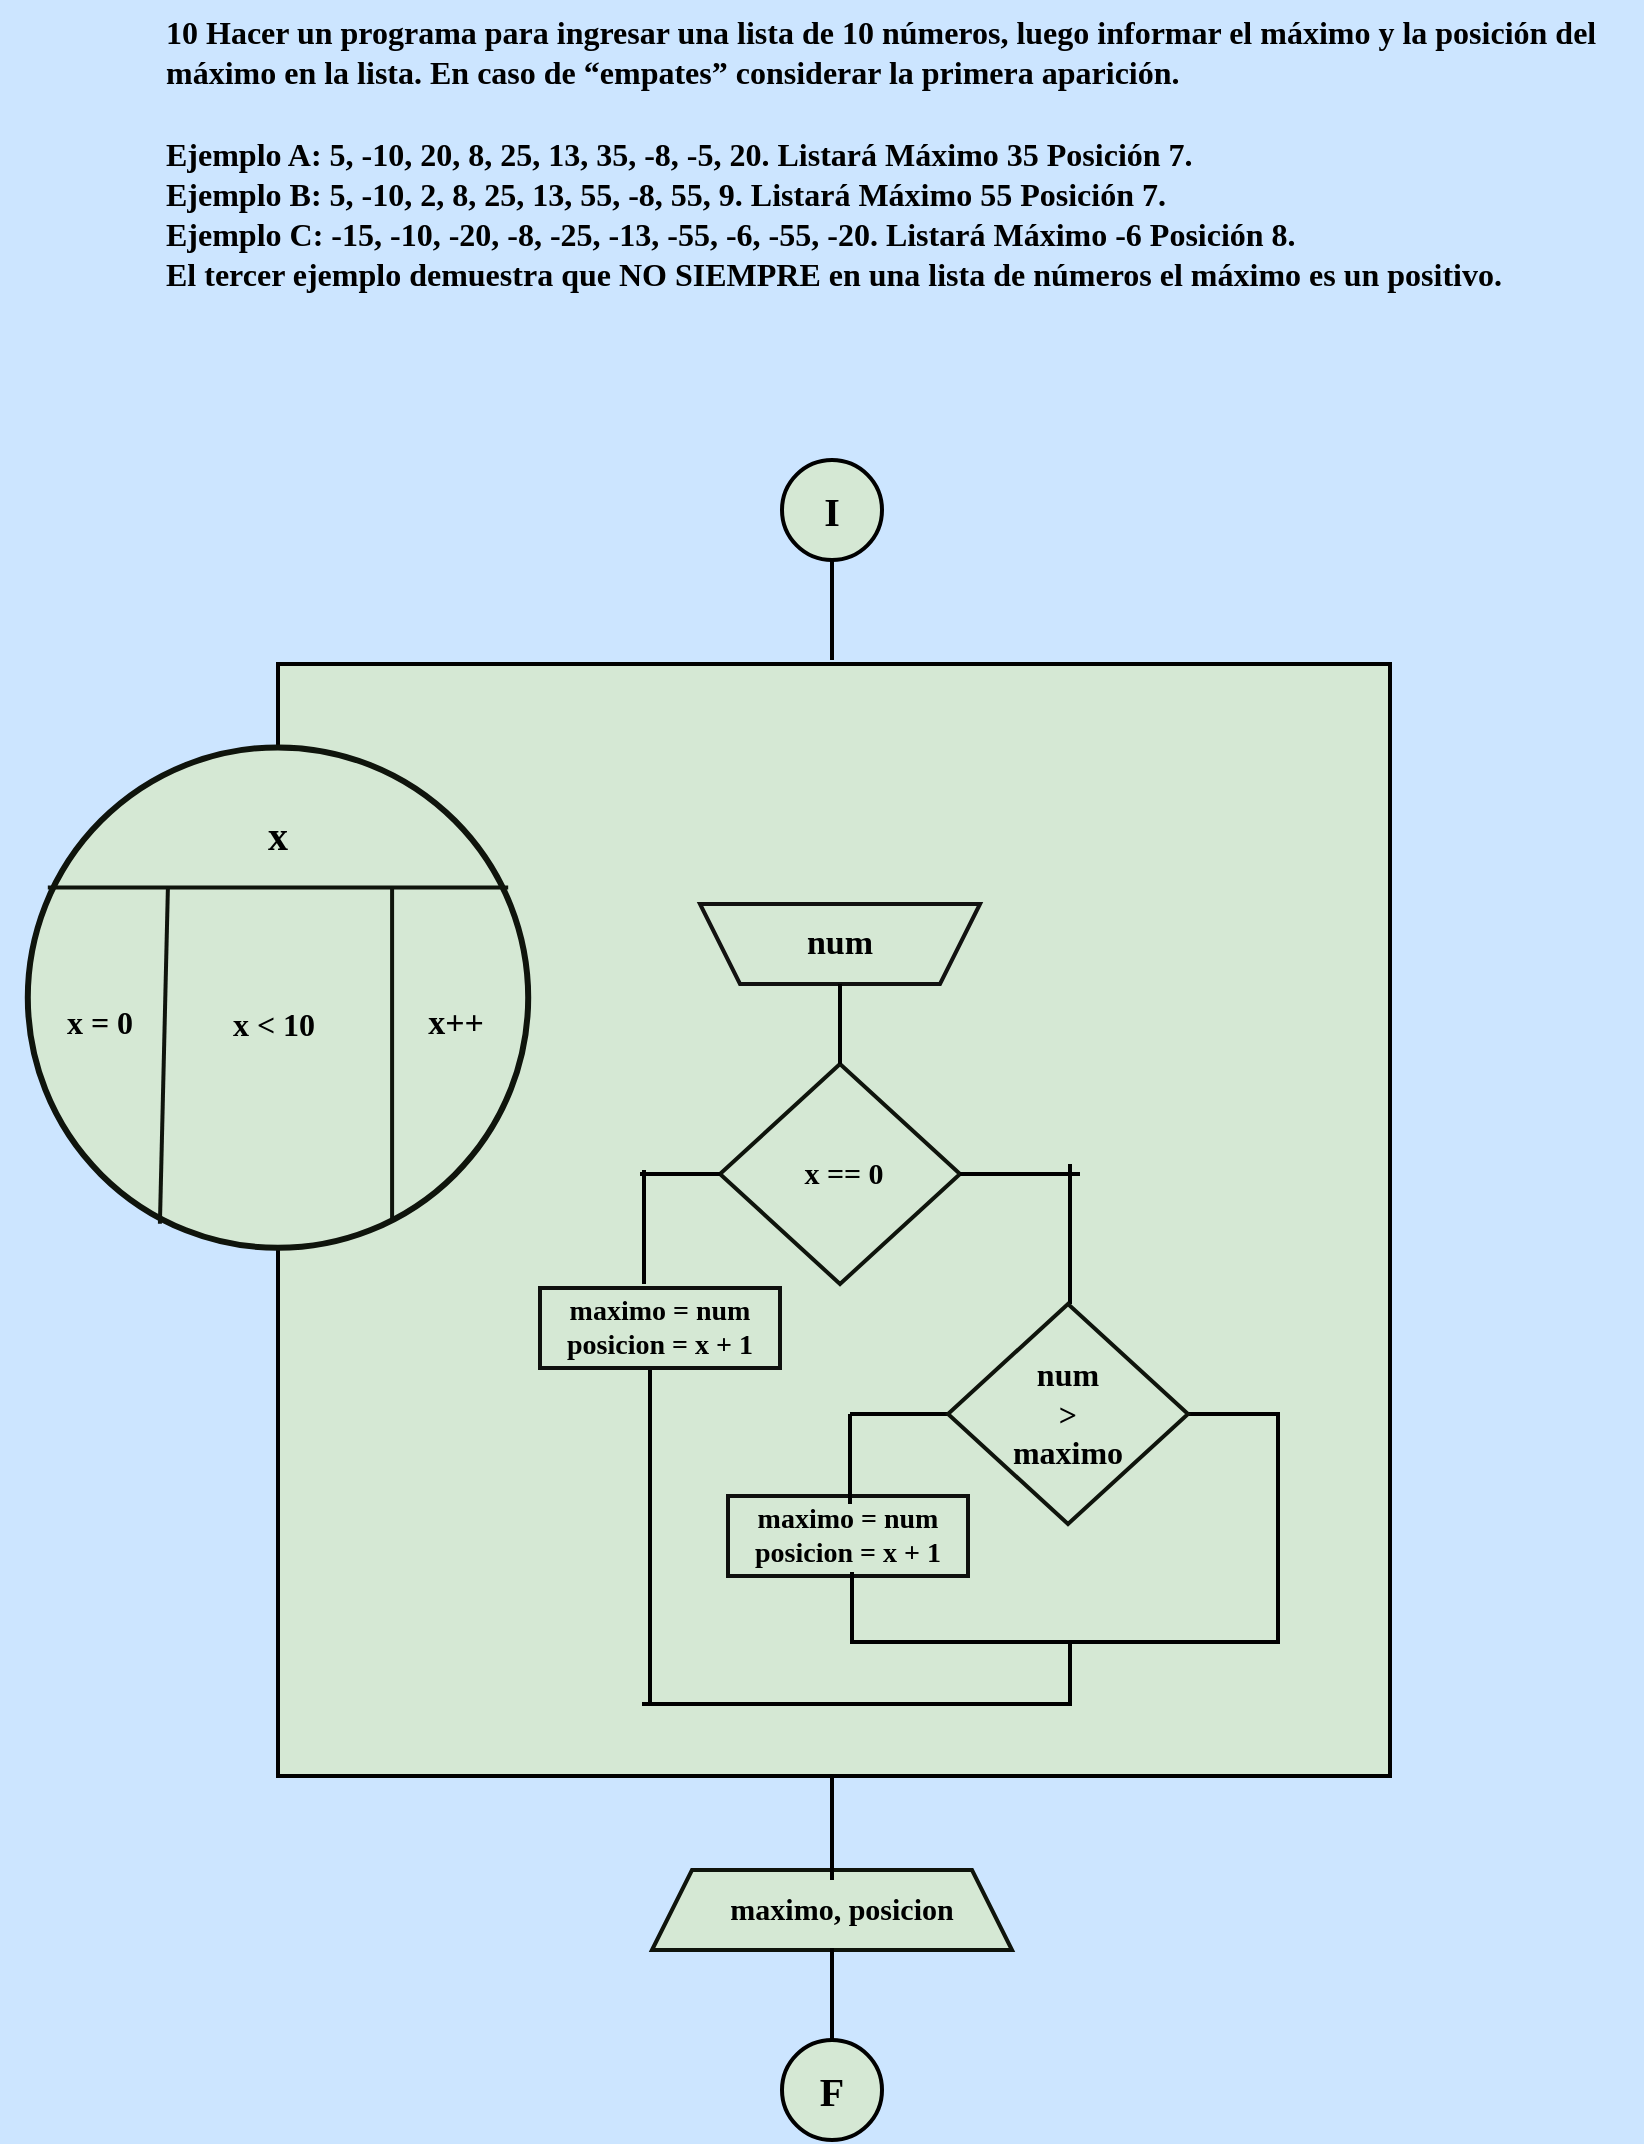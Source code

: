 <mxfile version="24.1.0" type="device">
  <diagram name="Página-1" id="TzeTlnlbFpugW-uwGROI">
    <mxGraphModel dx="2231" dy="814" grid="1" gridSize="10" guides="1" tooltips="1" connect="1" arrows="1" fold="1" page="1" pageScale="1" pageWidth="827" pageHeight="1169" background="#CCE5FF" math="0" shadow="0">
      <root>
        <mxCell id="0" />
        <mxCell id="1" parent="0" />
        <mxCell id="YeLoPVWURSKP9xViDk66-1" value="&lt;b style=&quot;font-size: 16px;&quot;&gt;&lt;font style=&quot;font-size: 16px;&quot; color=&quot;#000000&quot; face=&quot;Comic Sans MS&quot;&gt;10 Hacer un programa para ingresar una lista de 10 números, luego informar el máximo y la posición del máximo en la lista. En caso de “empates” considerar la primera aparición.&lt;br&gt;&lt;br&gt;Ejemplo A: 5, -10, 20, 8, 25, 13, 35, -8, -5, 20. Listará Máximo 35 Posición 7.&lt;br&gt;Ejemplo B: 5, -10, 2, 8, 25, 13, 55, -8, 55, 9. Listará Máximo 55 Posición 7.&lt;br&gt;Ejemplo C: -15, -10, -20, -8, -25, -13, -55, -6, -55, -20. Listará Máximo -6 Posición 8.&lt;br&gt;El tercer ejemplo demuestra que NO SIEMPRE en una lista de números el máximo es un positivo.&lt;/font&gt;&lt;/b&gt;" style="text;whiteSpace=wrap;html=1;fontFamily=Architects Daughter;fontSource=https%3A%2F%2Ffonts.googleapis.com%2Fcss%3Ffamily%3DArchitects%2BDaughter;" parent="1" vertex="1">
          <mxGeometry x="30" y="10" width="740" height="180" as="geometry" />
        </mxCell>
        <mxCell id="YeLoPVWURSKP9xViDk66-61" value="" style="group;aspect=fixed;" parent="1" vertex="1" connectable="0">
          <mxGeometry x="-51" y="240" width="695" height="840" as="geometry" />
        </mxCell>
        <mxCell id="YeLoPVWURSKP9xViDk66-6" value="" style="group;aspect=fixed;" parent="YeLoPVWURSKP9xViDk66-61" vertex="1" connectable="0">
          <mxGeometry x="391" width="50" height="50" as="geometry" />
        </mxCell>
        <mxCell id="YeLoPVWURSKP9xViDk66-2" value="" style="strokeWidth=2;html=1;shape=mxgraph.flowchart.start_2;whiteSpace=wrap;rounded=0;labelBackgroundColor=none;strokeColor=#000000;align=center;verticalAlign=middle;fontFamily=Helvetica;fontSize=12;fontColor=default;fillColor=#d5e8d4;" parent="YeLoPVWURSKP9xViDk66-6" vertex="1">
          <mxGeometry width="50" height="50" as="geometry" />
        </mxCell>
        <mxCell id="YeLoPVWURSKP9xViDk66-4" value="&lt;font size=&quot;1&quot; color=&quot;#000000&quot; face=&quot;Comic Sans MS&quot;&gt;&lt;b style=&quot;font-size: 20px;&quot;&gt;I&lt;/b&gt;&lt;/font&gt;" style="text;strokeColor=none;align=center;fillColor=none;html=1;verticalAlign=middle;whiteSpace=wrap;rounded=0;fontFamily=Architects Daughter;fontSource=https%3A%2F%2Ffonts.googleapis.com%2Fcss%3Ffamily%3DArchitects%2BDaughter;" parent="YeLoPVWURSKP9xViDk66-6" vertex="1">
          <mxGeometry x="10" y="10" width="30" height="30" as="geometry" />
        </mxCell>
        <mxCell id="YeLoPVWURSKP9xViDk66-7" value="" style="group;aspect=fixed;" parent="YeLoPVWURSKP9xViDk66-61" vertex="1" connectable="0">
          <mxGeometry x="391" y="790" width="50" height="50" as="geometry" />
        </mxCell>
        <mxCell id="YeLoPVWURSKP9xViDk66-3" value="" style="strokeWidth=2;html=1;shape=mxgraph.flowchart.start_2;whiteSpace=wrap;rounded=0;labelBackgroundColor=none;strokeColor=#000000;align=center;verticalAlign=middle;fontFamily=Helvetica;fontSize=12;fontColor=default;fillColor=#d5e8d4;" parent="YeLoPVWURSKP9xViDk66-7" vertex="1">
          <mxGeometry width="50" height="50" as="geometry" />
        </mxCell>
        <mxCell id="YeLoPVWURSKP9xViDk66-5" value="&lt;font size=&quot;1&quot; color=&quot;#000000&quot; face=&quot;Comic Sans MS&quot;&gt;&lt;b style=&quot;font-size: 20px;&quot;&gt;F&lt;/b&gt;&lt;/font&gt;" style="text;strokeColor=none;align=center;fillColor=none;html=1;verticalAlign=middle;whiteSpace=wrap;rounded=0;fontFamily=Architects Daughter;fontSource=https://fonts.googleapis.com/css?family=Architects+Daughter;" parent="YeLoPVWURSKP9xViDk66-7" vertex="1">
          <mxGeometry x="10" y="10" width="30" height="30" as="geometry" />
        </mxCell>
        <mxCell id="YeLoPVWURSKP9xViDk66-53" value="" style="group;aspect=fixed;" parent="YeLoPVWURSKP9xViDk66-61" vertex="1" connectable="0">
          <mxGeometry y="102" width="695" height="556" as="geometry" />
        </mxCell>
        <mxCell id="YeLoPVWURSKP9xViDk66-15" value="" style="group;aspect=fixed;" parent="YeLoPVWURSKP9xViDk66-53" vertex="1" connectable="0">
          <mxGeometry width="695" height="556" as="geometry" />
        </mxCell>
        <mxCell id="YeLoPVWURSKP9xViDk66-16" value="" style="whiteSpace=wrap;html=1;aspect=fixed;rounded=0;labelBackgroundColor=none;strokeColor=#000000;strokeWidth=2;align=center;verticalAlign=middle;fontFamily=Helvetica;fontSize=12;fontColor=default;fillColor=#d5e8d4;" parent="YeLoPVWURSKP9xViDk66-15" vertex="1">
          <mxGeometry x="139" width="556" height="556" as="geometry" />
        </mxCell>
        <mxCell id="YeLoPVWURSKP9xViDk66-17" value="" style="group;aspect=fixed;" parent="YeLoPVWURSKP9xViDk66-15" vertex="1" connectable="0">
          <mxGeometry x="13.9" y="41.7" width="250.2" height="250.2" as="geometry" />
        </mxCell>
        <mxCell id="YeLoPVWURSKP9xViDk66-18" value="" style="ellipse;whiteSpace=wrap;html=1;aspect=fixed;rounded=0;labelBackgroundColor=none;strokeColor=#0F140C;strokeWidth=3;align=center;verticalAlign=middle;fontFamily=Helvetica;fontSize=12;fontColor=default;fillColor=#d5e8d4;" parent="YeLoPVWURSKP9xViDk66-17" vertex="1">
          <mxGeometry width="250.2" height="250.2" as="geometry" />
        </mxCell>
        <mxCell id="YeLoPVWURSKP9xViDk66-19" value="" style="endArrow=none;html=1;rounded=0;strokeColor=#0F140C;fontFamily=Helvetica;fontSize=12;fontColor=default;fillColor=#B2C9AB;strokeWidth=2;" parent="YeLoPVWURSKP9xViDk66-17" edge="1">
          <mxGeometry width="50" height="50" relative="1" as="geometry">
            <mxPoint x="240.192" y="70.056" as="sourcePoint" />
            <mxPoint x="10.008" y="70.056" as="targetPoint" />
          </mxGeometry>
        </mxCell>
        <mxCell id="YeLoPVWURSKP9xViDk66-20" value="" style="endArrow=none;html=1;rounded=0;strokeColor=#0F140C;fontFamily=Helvetica;fontSize=12;fontColor=default;fillColor=#B2C9AB;exitX=0.264;exitY=0.952;exitDx=0;exitDy=0;exitPerimeter=0;strokeWidth=2;" parent="YeLoPVWURSKP9xViDk66-17" source="YeLoPVWURSKP9xViDk66-18" edge="1">
          <mxGeometry width="50" height="50" relative="1" as="geometry">
            <mxPoint x="60.048" y="150.12" as="sourcePoint" />
            <mxPoint x="70.056" y="70.056" as="targetPoint" />
          </mxGeometry>
        </mxCell>
        <mxCell id="YeLoPVWURSKP9xViDk66-21" value="" style="endArrow=none;html=1;rounded=0;strokeColor=#0F140C;fontFamily=Helvetica;fontSize=12;fontColor=default;fillColor=#B2C9AB;exitX=0.728;exitY=0.948;exitDx=0;exitDy=0;exitPerimeter=0;strokeWidth=2;" parent="YeLoPVWURSKP9xViDk66-17" source="YeLoPVWURSKP9xViDk66-18" edge="1">
          <mxGeometry width="50" height="50" relative="1" as="geometry">
            <mxPoint x="150.12" y="170.136" as="sourcePoint" />
            <mxPoint x="182.146" y="70.056" as="targetPoint" />
          </mxGeometry>
        </mxCell>
        <mxCell id="YeLoPVWURSKP9xViDk66-22" value="&lt;font color=&quot;#000000&quot; size=&quot;1&quot; face=&quot;Comic Sans MS&quot;&gt;&lt;b style=&quot;font-size: 20px;&quot;&gt;x&lt;/b&gt;&lt;/font&gt;" style="text;strokeColor=none;align=center;fillColor=none;html=1;verticalAlign=middle;whiteSpace=wrap;rounded=0;fontFamily=Architects Daughter;fontSource=https://fonts.googleapis.com/css?family=Architects+Daughter;" parent="YeLoPVWURSKP9xViDk66-17" vertex="1">
          <mxGeometry x="95.1" y="28.3" width="60" height="30" as="geometry" />
        </mxCell>
        <mxCell id="YeLoPVWURSKP9xViDk66-23" value="&lt;font color=&quot;#000000&quot; size=&quot;1&quot; face=&quot;Comic Sans MS&quot;&gt;&lt;b style=&quot;font-size: 17px;&quot;&gt;x++&lt;/b&gt;&lt;/font&gt;" style="text;strokeColor=none;align=center;fillColor=none;html=1;verticalAlign=middle;whiteSpace=wrap;rounded=0;fontFamily=Architects Daughter;fontSource=https://fonts.googleapis.com/css?family=Architects+Daughter;" parent="YeLoPVWURSKP9xViDk66-17" vertex="1">
          <mxGeometry x="189.1" y="128.3" width="50" height="20" as="geometry" />
        </mxCell>
        <mxCell id="YeLoPVWURSKP9xViDk66-24" value="" style="group;aspect=fixed;" parent="YeLoPVWURSKP9xViDk66-15" vertex="1" connectable="0">
          <mxGeometry x="350" y="120" width="140" height="40" as="geometry" />
        </mxCell>
        <mxCell id="YeLoPVWURSKP9xViDk66-25" value="" style="shape=trapezoid;perimeter=trapezoidPerimeter;whiteSpace=wrap;html=1;fixedSize=1;rounded=0;labelBackgroundColor=none;strokeColor=#121211;strokeWidth=2;align=center;verticalAlign=middle;fontFamily=Helvetica;fontSize=12;fontColor=default;fillColor=#d5e8d4;direction=west;container=0;" parent="YeLoPVWURSKP9xViDk66-24" vertex="1">
          <mxGeometry width="140" height="40" as="geometry">
            <mxRectangle x="-1020" y="-650" width="50" height="40" as="alternateBounds" />
          </mxGeometry>
        </mxCell>
        <mxCell id="YeLoPVWURSKP9xViDk66-26" value="&lt;font color=&quot;#000000&quot; size=&quot;1&quot; face=&quot;Comic Sans MS&quot;&gt;&lt;b style=&quot;font-size: 17px;&quot;&gt;num&lt;/b&gt;&lt;/font&gt;" style="text;strokeColor=none;align=center;fillColor=none;html=1;verticalAlign=middle;whiteSpace=wrap;rounded=0;fontFamily=Architects Daughter;fontSource=https://fonts.googleapis.com/css?family=Architects+Daughter;container=0;" parent="YeLoPVWURSKP9xViDk66-24" vertex="1">
          <mxGeometry x="40" y="5" width="60" height="30" as="geometry" />
        </mxCell>
        <mxCell id="YeLoPVWURSKP9xViDk66-27" value="" style="group;aspect=fixed;" parent="YeLoPVWURSKP9xViDk66-15" vertex="1" connectable="0">
          <mxGeometry x="360" y="200" width="120" height="110" as="geometry" />
        </mxCell>
        <mxCell id="YeLoPVWURSKP9xViDk66-28" value="" style="rhombus;whiteSpace=wrap;html=1;rounded=0;labelBackgroundColor=none;strokeColor=#0F140C;strokeWidth=2;align=center;verticalAlign=middle;fontFamily=Helvetica;fontSize=12;fontColor=default;fillColor=#d5e8d4;" parent="YeLoPVWURSKP9xViDk66-27" vertex="1">
          <mxGeometry width="120" height="110" as="geometry" />
        </mxCell>
        <mxCell id="YeLoPVWURSKP9xViDk66-29" value="&lt;font face=&quot;Comic Sans MS&quot; color=&quot;#000000&quot;&gt;&lt;span style=&quot;font-size: 15px;&quot;&gt;&lt;b&gt;x == 0&lt;/b&gt;&lt;/span&gt;&lt;/font&gt;" style="text;strokeColor=none;align=center;fillColor=none;html=1;verticalAlign=middle;whiteSpace=wrap;rounded=0;fontFamily=Architects Daughter;fontSource=https://fonts.googleapis.com/css?family=Architects+Daughter;" parent="YeLoPVWURSKP9xViDk66-27" vertex="1">
          <mxGeometry x="32" y="30" width="60" height="50" as="geometry" />
        </mxCell>
        <mxCell id="YeLoPVWURSKP9xViDk66-30" value="" style="line;strokeWidth=2;direction=south;html=1;hachureGap=4;fontFamily=Architects Daughter;fontSource=https://fonts.googleapis.com/css?family=Architects+Daughter;strokeColor=#000000;" parent="YeLoPVWURSKP9xViDk66-15" vertex="1">
          <mxGeometry x="415" y="160" width="10" height="40" as="geometry" />
        </mxCell>
        <mxCell id="YeLoPVWURSKP9xViDk66-31" value="" style="line;strokeWidth=2;html=1;perimeter=backbonePerimeter;points=[];outlineConnect=0;hachureGap=4;fontFamily=Architects Daughter;fontSource=https://fonts.googleapis.com/css?family=Architects+Daughter;strokeColor=#000000;" parent="YeLoPVWURSKP9xViDk66-15" vertex="1">
          <mxGeometry x="320" y="250" width="40" height="10" as="geometry" />
        </mxCell>
        <mxCell id="YeLoPVWURSKP9xViDk66-32" value="" style="line;strokeWidth=2;html=1;perimeter=backbonePerimeter;points=[];outlineConnect=0;hachureGap=4;fontFamily=Architects Daughter;fontSource=https://fonts.googleapis.com/css?family=Architects+Daughter;strokeColor=#000000;" parent="YeLoPVWURSKP9xViDk66-15" vertex="1">
          <mxGeometry x="480" y="250" width="60" height="10" as="geometry" />
        </mxCell>
        <mxCell id="YeLoPVWURSKP9xViDk66-33" value="" style="line;strokeWidth=2;direction=south;html=1;hachureGap=4;fontFamily=Architects Daughter;fontSource=https://fonts.googleapis.com/css?family=Architects+Daughter;strokeColor=#000000;" parent="YeLoPVWURSKP9xViDk66-15" vertex="1">
          <mxGeometry x="530" y="250" width="10" height="70" as="geometry" />
        </mxCell>
        <mxCell id="YeLoPVWURSKP9xViDk66-34" value="" style="line;strokeWidth=2;html=1;perimeter=backbonePerimeter;points=[];outlineConnect=0;hachureGap=4;fontFamily=Architects Daughter;fontSource=https://fonts.googleapis.com/css?family=Architects+Daughter;strokeColor=#000000;" parent="YeLoPVWURSKP9xViDk66-15" vertex="1">
          <mxGeometry x="425" y="370" width="50" height="10" as="geometry" />
        </mxCell>
        <mxCell id="YeLoPVWURSKP9xViDk66-35" value="" style="line;strokeWidth=2;html=1;perimeter=backbonePerimeter;points=[];outlineConnect=0;hachureGap=4;fontFamily=Architects Daughter;fontSource=https://fonts.googleapis.com/css?family=Architects+Daughter;strokeColor=#000000;" parent="YeLoPVWURSKP9xViDk66-15" vertex="1">
          <mxGeometry x="590" y="370" width="50" height="10" as="geometry" />
        </mxCell>
        <mxCell id="TnxOGCje9HeFyH8lO_eY-1" value="" style="line;strokeWidth=2;direction=south;html=1;hachureGap=4;fontFamily=Architects Daughter;fontSource=https://fonts.googleapis.com/css?family=Architects+Daughter;strokeColor=#000000;" vertex="1" parent="YeLoPVWURSKP9xViDk66-15">
          <mxGeometry x="320" y="350" width="10" height="170" as="geometry" />
        </mxCell>
        <mxCell id="TnxOGCje9HeFyH8lO_eY-2" value="" style="line;strokeWidth=2;direction=south;html=1;hachureGap=4;fontFamily=Architects Daughter;fontSource=https://fonts.googleapis.com/css?family=Architects+Daughter;strokeColor=#000000;" vertex="1" parent="YeLoPVWURSKP9xViDk66-15">
          <mxGeometry x="530" y="488" width="10" height="32" as="geometry" />
        </mxCell>
        <mxCell id="YeLoPVWURSKP9xViDk66-36" value="&lt;font color=&quot;#000000&quot; size=&quot;1&quot; face=&quot;Comic Sans MS&quot;&gt;&lt;b style=&quot;font-size: 16px;&quot;&gt;x = 0&lt;/b&gt;&lt;/font&gt;" style="text;strokeColor=none;align=center;fillColor=none;html=1;verticalAlign=middle;whiteSpace=wrap;rounded=0;fontFamily=Architects Daughter;fontSource=https://fonts.googleapis.com/css?family=Architects+Daughter;" parent="YeLoPVWURSKP9xViDk66-53" vertex="1">
          <mxGeometry x="25" y="169" width="50" height="20" as="geometry" />
        </mxCell>
        <mxCell id="YeLoPVWURSKP9xViDk66-37" value="&lt;font color=&quot;#000000&quot; size=&quot;1&quot; face=&quot;Comic Sans MS&quot;&gt;&lt;b style=&quot;font-size: 16px;&quot;&gt;x &amp;lt; 10&lt;/b&gt;&lt;/font&gt;" style="text;strokeColor=none;align=center;fillColor=none;html=1;verticalAlign=middle;whiteSpace=wrap;rounded=0;fontFamily=Architects Daughter;fontSource=https://fonts.googleapis.com/css?family=Architects+Daughter;" parent="YeLoPVWURSKP9xViDk66-53" vertex="1">
          <mxGeometry x="107" y="170" width="60" height="20" as="geometry" />
        </mxCell>
        <mxCell id="YeLoPVWURSKP9xViDk66-38" value="" style="group;aspect=fixed;" parent="YeLoPVWURSKP9xViDk66-53" vertex="1" connectable="0">
          <mxGeometry x="474" y="320" width="120" height="110" as="geometry" />
        </mxCell>
        <mxCell id="YeLoPVWURSKP9xViDk66-39" value="" style="rhombus;whiteSpace=wrap;html=1;rounded=0;labelBackgroundColor=none;strokeColor=#0F140C;strokeWidth=2;align=center;verticalAlign=middle;fontFamily=Helvetica;fontSize=12;fontColor=default;fillColor=#d5e8d4;aspect=fixed;" parent="YeLoPVWURSKP9xViDk66-38" vertex="1">
          <mxGeometry width="120" height="110" as="geometry" />
        </mxCell>
        <mxCell id="YeLoPVWURSKP9xViDk66-40" value="&lt;font color=&quot;#000000&quot; size=&quot;1&quot; face=&quot;Comic Sans MS&quot;&gt;&lt;b style=&quot;font-size: 16px;&quot;&gt;num&lt;/b&gt;&lt;/font&gt;&lt;div&gt;&lt;font color=&quot;#000000&quot; size=&quot;1&quot; face=&quot;Comic Sans MS&quot;&gt;&lt;b style=&quot;font-size: 16px;&quot;&gt;&amp;gt;&lt;/b&gt;&lt;/font&gt;&lt;/div&gt;&lt;div&gt;&lt;font color=&quot;#000000&quot; size=&quot;1&quot; face=&quot;Comic Sans MS&quot;&gt;&lt;b style=&quot;font-size: 16px;&quot;&gt;maximo&lt;/b&gt;&lt;/font&gt;&lt;/div&gt;" style="text;strokeColor=none;align=center;fillColor=none;html=1;verticalAlign=middle;whiteSpace=wrap;rounded=0;fontFamily=Architects Daughter;fontSource=https://fonts.googleapis.com/css?family=Architects+Daughter;aspect=fixed;" parent="YeLoPVWURSKP9xViDk66-38" vertex="1">
          <mxGeometry x="30" y="40" width="60" height="30" as="geometry" />
        </mxCell>
        <mxCell id="YeLoPVWURSKP9xViDk66-41" value="" style="group;aspect=fixed;" parent="YeLoPVWURSKP9xViDk66-53" vertex="1" connectable="0">
          <mxGeometry x="270" y="312" width="120" height="40" as="geometry" />
        </mxCell>
        <mxCell id="YeLoPVWURSKP9xViDk66-42" value="" style="rounded=0;whiteSpace=wrap;html=1;labelBackgroundColor=none;strokeColor=#0f100e;strokeWidth=2;align=center;verticalAlign=middle;fontFamily=Helvetica;fontSize=12;fontColor=default;fillColor=#d5e8d4;" parent="YeLoPVWURSKP9xViDk66-41" vertex="1">
          <mxGeometry width="120" height="40" as="geometry" />
        </mxCell>
        <mxCell id="YeLoPVWURSKP9xViDk66-43" value="&lt;font size=&quot;1&quot; face=&quot;Comic Sans MS&quot; color=&quot;#000000&quot;&gt;&lt;b style=&quot;font-size: 14px;&quot;&gt;maximo = num&lt;/b&gt;&lt;/font&gt;&lt;div&gt;&lt;font size=&quot;1&quot; face=&quot;Comic Sans MS&quot; color=&quot;#000000&quot;&gt;&lt;b style=&quot;font-size: 14px;&quot;&gt;posicion = x + 1&lt;/b&gt;&lt;/font&gt;&lt;/div&gt;" style="text;strokeColor=none;align=center;fillColor=none;html=1;verticalAlign=middle;whiteSpace=wrap;rounded=0;fontFamily=Architects Daughter;fontSource=https://fonts.googleapis.com/css?family=Architects+Daughter;" parent="YeLoPVWURSKP9xViDk66-41" vertex="1">
          <mxGeometry y="5" width="120" height="30" as="geometry" />
        </mxCell>
        <mxCell id="YeLoPVWURSKP9xViDk66-44" value="" style="group;aspect=fixed;" parent="YeLoPVWURSKP9xViDk66-53" vertex="1" connectable="0">
          <mxGeometry x="364" y="416" width="120" height="40" as="geometry" />
        </mxCell>
        <mxCell id="YeLoPVWURSKP9xViDk66-45" value="" style="rounded=0;whiteSpace=wrap;html=1;labelBackgroundColor=none;strokeColor=#0f100e;strokeWidth=2;align=center;verticalAlign=middle;fontFamily=Helvetica;fontSize=12;fontColor=default;fillColor=#d5e8d4;" parent="YeLoPVWURSKP9xViDk66-44" vertex="1">
          <mxGeometry width="120" height="40" as="geometry" />
        </mxCell>
        <mxCell id="YeLoPVWURSKP9xViDk66-46" value="&lt;font size=&quot;1&quot; face=&quot;Comic Sans MS&quot; color=&quot;#000000&quot;&gt;&lt;b style=&quot;font-size: 14px;&quot;&gt;maximo = num&lt;/b&gt;&lt;/font&gt;&lt;div&gt;&lt;font size=&quot;1&quot; face=&quot;Comic Sans MS&quot; color=&quot;#000000&quot;&gt;&lt;b style=&quot;font-size: 14px;&quot;&gt;posicion = x + 1&lt;/b&gt;&lt;/font&gt;&lt;/div&gt;" style="text;strokeColor=none;align=center;fillColor=none;html=1;verticalAlign=middle;whiteSpace=wrap;rounded=0;fontFamily=Architects Daughter;fontSource=https://fonts.googleapis.com/css?family=Architects+Daughter;" parent="YeLoPVWURSKP9xViDk66-44" vertex="1">
          <mxGeometry y="5" width="120" height="30" as="geometry" />
        </mxCell>
        <mxCell id="YeLoPVWURSKP9xViDk66-47" value="" style="line;strokeWidth=2;direction=south;html=1;hachureGap=4;fontFamily=Architects Daughter;fontSource=https://fonts.googleapis.com/css?family=Architects+Daughter;strokeColor=#000000;" parent="YeLoPVWURSKP9xViDk66-53" vertex="1">
          <mxGeometry x="421" y="454" width="10" height="36" as="geometry" />
        </mxCell>
        <mxCell id="YeLoPVWURSKP9xViDk66-48" value="" style="line;strokeWidth=2;direction=south;html=1;hachureGap=4;fontFamily=Architects Daughter;fontSource=https://fonts.googleapis.com/css?family=Architects+Daughter;strokeColor=#000000;" parent="YeLoPVWURSKP9xViDk66-53" vertex="1">
          <mxGeometry x="317" y="253" width="10" height="57" as="geometry" />
        </mxCell>
        <mxCell id="YeLoPVWURSKP9xViDk66-49" value="" style="line;strokeWidth=2;direction=south;html=1;hachureGap=4;fontFamily=Architects Daughter;fontSource=https://fonts.googleapis.com/css?family=Architects+Daughter;strokeColor=#000000;" parent="YeLoPVWURSKP9xViDk66-53" vertex="1">
          <mxGeometry x="634" y="374" width="10" height="116" as="geometry" />
        </mxCell>
        <mxCell id="YeLoPVWURSKP9xViDk66-50" value="" style="line;strokeWidth=2;direction=south;html=1;hachureGap=4;fontFamily=Architects Daughter;fontSource=https://fonts.googleapis.com/css?family=Architects+Daughter;strokeColor=#000000;" parent="YeLoPVWURSKP9xViDk66-53" vertex="1">
          <mxGeometry x="420" y="375" width="10" height="45" as="geometry" />
        </mxCell>
        <mxCell id="YeLoPVWURSKP9xViDk66-51" value="" style="line;strokeWidth=2;html=1;perimeter=backbonePerimeter;points=[];outlineConnect=0;hachureGap=4;fontFamily=Architects Daughter;fontSource=https://fonts.googleapis.com/css?family=Architects+Daughter;strokeColor=#000000;" parent="YeLoPVWURSKP9xViDk66-53" vertex="1">
          <mxGeometry x="425" y="484" width="215" height="10" as="geometry" />
        </mxCell>
        <mxCell id="YeLoPVWURSKP9xViDk66-57" value="" style="group;aspect=fixed;" parent="YeLoPVWURSKP9xViDk66-61" vertex="1" connectable="0">
          <mxGeometry x="326" y="700" width="180" height="50" as="geometry" />
        </mxCell>
        <mxCell id="YeLoPVWURSKP9xViDk66-55" value="" style="shape=trapezoid;perimeter=trapezoidPerimeter;whiteSpace=wrap;html=1;fixedSize=1;rounded=0;labelBackgroundColor=none;strokeColor=#0F140C;strokeWidth=2;align=center;verticalAlign=middle;fontFamily=Helvetica;fontSize=12;fontColor=default;fillColor=#d5e8d4;" parent="YeLoPVWURSKP9xViDk66-57" vertex="1">
          <mxGeometry y="5" width="180" height="40" as="geometry" />
        </mxCell>
        <mxCell id="YeLoPVWURSKP9xViDk66-56" value="&lt;b&gt;&lt;font color=&quot;#000000&quot; style=&quot;font-size: 15px;&quot; face=&quot;Comic Sans MS&quot;&gt;maximo, posicion&lt;/font&gt;&lt;/b&gt;" style="text;strokeColor=none;align=center;fillColor=none;html=1;verticalAlign=middle;whiteSpace=wrap;rounded=0;fontFamily=Architects Daughter;fontSource=https://fonts.googleapis.com/css?family=Architects+Daughter;" parent="YeLoPVWURSKP9xViDk66-57" vertex="1">
          <mxGeometry x="10" width="170" height="50" as="geometry" />
        </mxCell>
        <mxCell id="YeLoPVWURSKP9xViDk66-58" value="" style="line;strokeWidth=2;direction=south;html=1;hachureGap=4;fontFamily=Architects Daughter;fontSource=https://fonts.googleapis.com/css?family=Architects+Daughter;strokeColor=#000000;" parent="YeLoPVWURSKP9xViDk66-61" vertex="1">
          <mxGeometry x="411" y="50" width="10" height="50" as="geometry" />
        </mxCell>
        <mxCell id="YeLoPVWURSKP9xViDk66-59" value="" style="line;strokeWidth=2;direction=south;html=1;hachureGap=4;fontFamily=Architects Daughter;fontSource=https://fonts.googleapis.com/css?family=Architects+Daughter;strokeColor=#000000;" parent="YeLoPVWURSKP9xViDk66-61" vertex="1">
          <mxGeometry x="411" y="658" width="10" height="52" as="geometry" />
        </mxCell>
        <mxCell id="YeLoPVWURSKP9xViDk66-60" value="" style="line;strokeWidth=2;direction=south;html=1;hachureGap=4;fontFamily=Architects Daughter;fontSource=https://fonts.googleapis.com/css?family=Architects+Daughter;strokeColor=#000000;" parent="YeLoPVWURSKP9xViDk66-61" vertex="1">
          <mxGeometry x="411" y="744" width="10" height="46" as="geometry" />
        </mxCell>
        <mxCell id="TnxOGCje9HeFyH8lO_eY-3" value="" style="line;strokeWidth=2;html=1;perimeter=backbonePerimeter;points=[];outlineConnect=0;hachureGap=4;fontFamily=Architects Daughter;fontSource=https://fonts.googleapis.com/css?family=Architects+Daughter;strokeColor=#000000;" vertex="1" parent="1">
          <mxGeometry x="270" y="857" width="215" height="10" as="geometry" />
        </mxCell>
      </root>
    </mxGraphModel>
  </diagram>
</mxfile>
